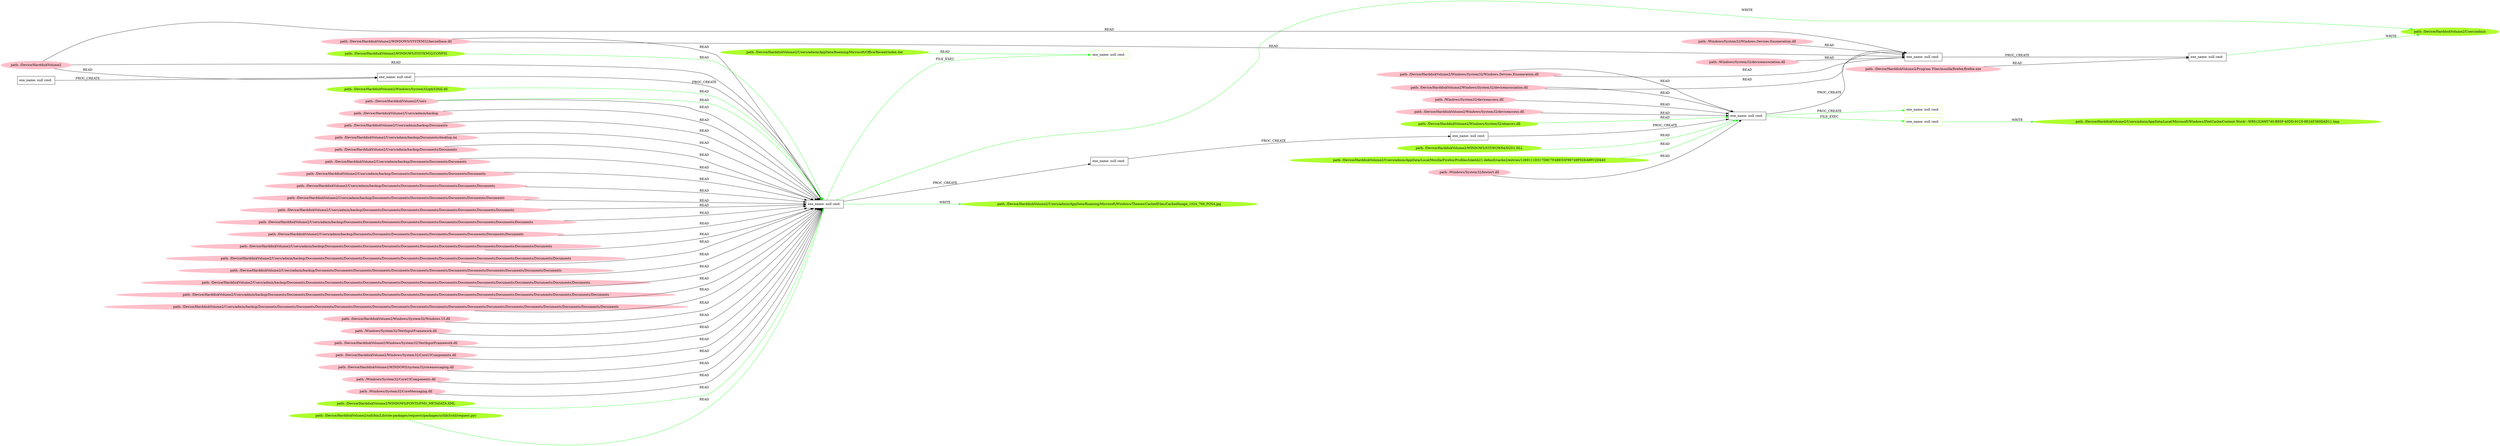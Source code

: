 digraph {
	rankdir=LR
	41 [label="exe_name: null cmd: " color=black shape=box style=solid]
	74 [label="exe_name: null cmd: " color=greenyellow shape=box style=solid]
	41 -> 74 [label=FILE_EXEC color=green]
	23 [label="exe_name: null cmd: " color=black shape=box style=solid]
	82 [label="exe_name: null cmd: " color=greenyellow shape=box style=solid]
	23 -> 82 [label=FILE_EXEC color=green]
	5 [label="exe_name: null cmd: " color=black shape=box style=solid]
	49 [label="exe_name: null cmd: " color=black shape=box style=solid]
	5 -> 49 [label=PROC_CREATE color=black]
	56 [label="path: /Device/HarddiskVolume2" color=pink shape=oval style=filled]
	49 [label="exe_name: null cmd: " color=black shape=box style=solid]
	56 -> 49 [label=READ color=black]
	49 [label="exe_name: null cmd: " color=black shape=box style=solid]
	41 [label="exe_name: null cmd: " color=black shape=box style=solid]
	49 -> 41 [label=PROC_CREATE color=black]
	56 [label="path: /Device/HarddiskVolume2" color=pink shape=oval style=filled]
	41 [label="exe_name: null cmd: " color=black shape=box style=solid]
	56 -> 41 [label=READ color=black]
	50 [label="path: /Device/HarddiskVolume2/Users" color=pink shape=oval style=filled]
	41 [label="exe_name: null cmd: " color=black shape=box style=solid]
	50 -> 41 [label=READ color=black]
	47 [label="path: /Device/HarddiskVolume2/Users/admin/backup" color=pink shape=oval style=filled]
	41 [label="exe_name: null cmd: " color=black shape=box style=solid]
	47 -> 41 [label=READ color=black]
	45 [label="path: /Device/HarddiskVolume2/Users/admin/backup/Documents" color=pink shape=oval style=filled]
	41 [label="exe_name: null cmd: " color=black shape=box style=solid]
	45 -> 41 [label=READ color=black]
	14 [label="path: /Device/HarddiskVolume2/Users/admin/backup/Documents/desktop.ini" color=pink shape=oval style=filled]
	41 [label="exe_name: null cmd: " color=black shape=box style=solid]
	14 -> 41 [label=READ color=black]
	3 [label="path: /Device/HarddiskVolume2/Users/admin/backup/Documents/Documents" color=pink shape=oval style=filled]
	41 [label="exe_name: null cmd: " color=black shape=box style=solid]
	3 -> 41 [label=READ color=black]
	6 [label="path: /Device/HarddiskVolume2/Users/admin/backup/Documents/Documents/Documents" color=pink shape=oval style=filled]
	41 [label="exe_name: null cmd: " color=black shape=box style=solid]
	6 -> 41 [label=READ color=black]
	52 [label="path: /Device/HarddiskVolume2/Users/admin/backup/Documents/Documents/Documents/Documents/Documents" color=pink shape=oval style=filled]
	41 [label="exe_name: null cmd: " color=black shape=box style=solid]
	52 -> 41 [label=READ color=black]
	4 [label="path: /Device/HarddiskVolume2/Users/admin/backup/Documents/Documents/Documents/Documents/Documents/Documents" color=pink shape=oval style=filled]
	41 [label="exe_name: null cmd: " color=black shape=box style=solid]
	4 -> 41 [label=READ color=black]
	29 [label="path: /Device/HarddiskVolume2/Users/admin/backup/Documents/Documents/Documents/Documents/Documents/Documents/Documents" color=pink shape=oval style=filled]
	41 [label="exe_name: null cmd: " color=black shape=box style=solid]
	29 -> 41 [label=READ color=black]
	33 [label="path: /Device/HarddiskVolume2/Users/admin/backup/Documents/Documents/Documents/Documents/Documents/Documents/Documents/Documents" color=pink shape=oval style=filled]
	41 [label="exe_name: null cmd: " color=black shape=box style=solid]
	33 -> 41 [label=READ color=black]
	35 [label="path: /Device/HarddiskVolume2/Users/admin/backup/Documents/Documents/Documents/Documents/Documents/Documents/Documents/Documents/Documents/Documents" color=pink shape=oval style=filled]
	41 [label="exe_name: null cmd: " color=black shape=box style=solid]
	35 -> 41 [label=READ color=black]
	39 [label="path: /Device/HarddiskVolume2/Users/admin/backup/Documents/Documents/Documents/Documents/Documents/Documents/Documents/Documents/Documents" color=pink shape=oval style=filled]
	41 [label="exe_name: null cmd: " color=black shape=box style=solid]
	39 -> 41 [label=READ color=black]
	34 [label="path: /Device/HarddiskVolume2/Users/admin/backup/Documents/Documents/Documents/Documents/Documents/Documents/Documents/Documents/Documents/Documents/Documents/Documents" color=pink shape=oval style=filled]
	41 [label="exe_name: null cmd: " color=black shape=box style=solid]
	34 -> 41 [label=READ color=black]
	10 [label="path: /Device/HarddiskVolume2/Users/admin/backup/Documents/Documents/Documents/Documents/Documents/Documents/Documents/Documents/Documents/Documents/Documents/Documents/Documents/Documents" color=pink shape=oval style=filled]
	41 [label="exe_name: null cmd: " color=black shape=box style=solid]
	10 -> 41 [label=READ color=black]
	27 [label="path: /Device/HarddiskVolume2/Users/admin/backup/Documents/Documents/Documents/Documents/Documents/Documents/Documents/Documents/Documents/Documents/Documents/Documents/Documents" color=pink shape=oval style=filled]
	41 [label="exe_name: null cmd: " color=black shape=box style=solid]
	27 -> 41 [label=READ color=black]
	44 [label="path: /Device/HarddiskVolume2/Users/admin/backup/Documents/Documents/Documents/Documents/Documents/Documents/Documents/Documents/Documents/Documents/Documents/Documents/Documents/Documents/Documents/Documents" color=pink shape=oval style=filled]
	41 [label="exe_name: null cmd: " color=black shape=box style=solid]
	44 -> 41 [label=READ color=black]
	8 [label="path: /Device/HarddiskVolume2/Users/admin/backup/Documents/Documents/Documents/Documents/Documents/Documents/Documents/Documents/Documents/Documents/Documents/Documents/Documents/Documents/Documents/Documents/Documents/Documents" color=pink shape=oval style=filled]
	41 [label="exe_name: null cmd: " color=black shape=box style=solid]
	8 -> 41 [label=READ color=black]
	9 [label="path: /Device/HarddiskVolume2/Users/admin/backup/Documents/Documents/Documents/Documents/Documents/Documents/Documents/Documents/Documents/Documents/Documents/Documents/Documents/Documents/Documents/Documents/Documents/Documents/Documents" color=pink shape=oval style=filled]
	41 [label="exe_name: null cmd: " color=black shape=box style=solid]
	9 -> 41 [label=READ color=black]
	26 [label="path: /Device/HarddiskVolume2/Windows/System32/Windows.UI.dll" color=pink shape=oval style=filled]
	41 [label="exe_name: null cmd: " color=black shape=box style=solid]
	26 -> 41 [label=READ color=black]
	11 [label="path: /Windows/System32/TextInputFramework.dll" color=pink shape=oval style=filled]
	41 [label="exe_name: null cmd: " color=black shape=box style=solid]
	11 -> 41 [label=READ color=black]
	31 [label="path: /Device/HarddiskVolume2/Windows/System32/TextInputFramework.dll" color=pink shape=oval style=filled]
	41 [label="exe_name: null cmd: " color=black shape=box style=solid]
	31 -> 41 [label=READ color=black]
	37 [label="path: /Device/HarddiskVolume2/Windows/System32/CoreUIComponents.dll" color=pink shape=oval style=filled]
	41 [label="exe_name: null cmd: " color=black shape=box style=solid]
	37 -> 41 [label=READ color=black]
	51 [label="path: /Device/HarddiskVolume2/WINDOWS/system32/coremessaging.dll" color=pink shape=oval style=filled]
	41 [label="exe_name: null cmd: " color=black shape=box style=solid]
	51 -> 41 [label=READ color=black]
	7 [label="path: /Windows/System32/CoreUIComponents.dll" color=pink shape=oval style=filled]
	41 [label="exe_name: null cmd: " color=black shape=box style=solid]
	7 -> 41 [label=READ color=black]
	42 [label="path: /Windows/System32/CoreMessaging.dll" color=pink shape=oval style=filled]
	41 [label="exe_name: null cmd: " color=black shape=box style=solid]
	42 -> 41 [label=READ color=black]
	54 [label="path: /Device/HarddiskVolume2/WINDOWS/SYSTEM32/kernelbase.dll" color=pink shape=oval style=filled]
	41 [label="exe_name: null cmd: " color=black shape=box style=solid]
	54 -> 41 [label=READ color=black]
	41 [label="exe_name: null cmd: " color=black shape=box style=solid]
	40 [label="exe_name: null cmd: " color=black shape=box style=solid]
	41 -> 40 [label=PROC_CREATE color=black]
	40 [label="exe_name: null cmd: " color=black shape=box style=solid]
	28 [label="exe_name: null cmd: " color=black shape=box style=solid]
	40 -> 28 [label=PROC_CREATE color=black]
	28 [label="exe_name: null cmd: " color=black shape=box style=solid]
	23 [label="exe_name: null cmd: " color=black shape=box style=solid]
	28 -> 23 [label=PROC_CREATE color=black]
	64 [label="path: /Device/HarddiskVolume2/Windows/System32/Windows.Devices.Enumeration.dll" color=pink shape=oval style=filled]
	23 [label="exe_name: null cmd: " color=black shape=box style=solid]
	64 -> 23 [label=READ color=black]
	30 [label="path: /Windows/System32/biwinrt.dll" color=pink shape=oval style=filled]
	23 [label="exe_name: null cmd: " color=black shape=box style=solid]
	30 -> 23 [label=READ color=black]
	60 [label="path: /Device/HarddiskVolume2/Windows/System32/deviceassociation.dll" color=pink shape=oval style=filled]
	23 [label="exe_name: null cmd: " color=black shape=box style=solid]
	60 -> 23 [label=READ color=black]
	32 [label="path: /Windows/System32/deviceaccess.dll" color=pink shape=oval style=filled]
	23 [label="exe_name: null cmd: " color=black shape=box style=solid]
	32 -> 23 [label=READ color=black]
	36 [label="path: /Device/HarddiskVolume2/Windows/System32/deviceaccess.dll" color=pink shape=oval style=filled]
	23 [label="exe_name: null cmd: " color=black shape=box style=solid]
	36 -> 23 [label=READ color=black]
	71 [label="path: /Device/HarddiskVolume2/WINDOWS/FONTS/FMS_METADATA.XML" color=greenyellow shape=oval style=filled]
	41 [label="exe_name: null cmd: " color=black shape=box style=solid]
	71 -> 41 [label=READ color=green]
	41 [label="exe_name: null cmd: " color=black shape=box style=solid]
	76 [label="path: /Device/HarddiskVolume2/Users/admin/AppData/Roaming/Microsoft/Windows/Themes/CachedFiles/CachedImage_1024_768_POS4.jpg" color=greenyellow shape=oval style=filled]
	41 -> 76 [label=WRITE color=green]
	80 [label="path: /Device/HarddiskVolume2/Windows/System32/oleaccrc.dll" color=greenyellow shape=oval style=filled]
	23 [label="exe_name: null cmd: " color=black shape=box style=solid]
	80 -> 23 [label=READ color=green]
	23 [label="exe_name: null cmd: " color=black shape=box style=solid]
	21 [label="exe_name: null cmd: " color=black shape=box style=solid]
	23 -> 21 [label=PROC_CREATE color=black]
	56 [label="path: /Device/HarddiskVolume2" color=pink shape=oval style=filled]
	21 [label="exe_name: null cmd: " color=black shape=box style=solid]
	56 -> 21 [label=READ color=black]
	60 [label="path: /Device/HarddiskVolume2/Windows/System32/deviceassociation.dll" color=pink shape=oval style=filled]
	21 [label="exe_name: null cmd: " color=black shape=box style=solid]
	60 -> 21 [label=READ color=black]
	64 [label="path: /Device/HarddiskVolume2/Windows/System32/Windows.Devices.Enumeration.dll" color=pink shape=oval style=filled]
	21 [label="exe_name: null cmd: " color=black shape=box style=solid]
	64 -> 21 [label=READ color=black]
	67 [label="path: /Windows/System32/Windows.Devices.Enumeration.dll" color=pink shape=oval style=filled]
	21 [label="exe_name: null cmd: " color=black shape=box style=solid]
	67 -> 21 [label=READ color=black]
	54 [label="path: /Device/HarddiskVolume2/WINDOWS/SYSTEM32/kernelbase.dll" color=pink shape=oval style=filled]
	21 [label="exe_name: null cmd: " color=black shape=box style=solid]
	54 -> 21 [label=READ color=black]
	62 [label="path: /Windows/System32/deviceassociation.dll" color=pink shape=oval style=filled]
	21 [label="exe_name: null cmd: " color=black shape=box style=solid]
	62 -> 21 [label=READ color=black]
	50 [label="path: /Device/HarddiskVolume2/Users" color=pink shape=oval style=filled]
	41 [label="exe_name: null cmd: " color=black shape=box style=solid]
	50 -> 41 [label=READ color=green]
	21 [label="exe_name: null cmd: " color=black shape=box style=solid]
	0 [label="exe_name: null cmd: " color=black shape=box style=solid]
	21 -> 0 [label=PROC_CREATE color=black]
	22 [label="path: /Device/HarddiskVolume2/Program Files/mozilla/firefox/firefox.exe" color=pink shape=oval style=filled]
	0 [label="exe_name: null cmd: " color=black shape=box style=solid]
	22 -> 0 [label=READ color=black]
	70 [label="path: /Device/HarddiskVolume2/salt/bin/Lib/site-packages/requests/packages/urllib3/util/request.pyc" color=greenyellow shape=oval style=filled]
	41 [label="exe_name: null cmd: " color=black shape=box style=solid]
	70 -> 41 [label=READ color=green]
	72 [label="path: /Device/HarddiskVolume2/WINDOWS/SYSTEM32/CONFIG" color=greenyellow shape=oval style=filled]
	41 [label="exe_name: null cmd: " color=black shape=box style=solid]
	72 -> 41 [label=READ color=green]
	0 [label="exe_name: null cmd: " color=black shape=box style=solid]
	77 [label="path: /Device/HarddiskVolume2/Users/admin" color=greenyellow shape=oval style=filled]
	0 -> 77 [label=WRITE color=green]
	79 [label="path: /Device/HarddiskVolume2/WINDOWS/SYSWOW64/D2D1.DLL" color=greenyellow shape=oval style=filled]
	23 [label="exe_name: null cmd: " color=black shape=box style=solid]
	79 -> 23 [label=READ color=green]
	73 [label="path: /Device/HarddiskVolume2/Windows/System32/gdi32full.dll" color=greenyellow shape=oval style=filled]
	41 [label="exe_name: null cmd: " color=black shape=box style=solid]
	73 -> 41 [label=READ color=green]
	41 [label="exe_name: null cmd: " color=black shape=box style=solid]
	77 [label="path: /Device/HarddiskVolume2/Users/admin" color=greenyellow shape=oval style=filled]
	41 -> 77 [label=WRITE color=green]
	82 [label="exe_name: null cmd: " color=greenyellow shape=box style=solid]
	83 [label="path: /Device/HarddiskVolume2/Users/admin/AppData/Local/Microsoft/Windows/INetCache/Content.Word/~WRS{52695740-B95F-40DD-91C0-9E24F360DAD1}.tmp" color=greenyellow shape=oval style=filled]
	82 -> 83 [label=WRITE color=green]
	23 [label="exe_name: null cmd: " color=black shape=box style=solid]
	81 [label="exe_name: null cmd: " color=greenyellow shape=box style=solid]
	23 -> 81 [label=PROC_CREATE color=green]
	75 [label="path: /Device/HarddiskVolume2/Users/admin/AppData/Roaming/Microsoft/Office/Recent/index.dat" color=greenyellow shape=oval style=filled]
	74 [label="exe_name: null cmd: " color=greenyellow shape=box style=solid]
	75 -> 74 [label=READ color=green]
	78 [label="path: /Device/HarddiskVolume2/Users/admin/AppData/Local/Mozilla/Firefox/Profiles/lxkehh21.default/cache2/entries/1269111D317D8C7F4BE55F99749F92EA9FC2D440" color=greenyellow shape=oval style=filled]
	23 [label="exe_name: null cmd: " color=black shape=box style=solid]
	78 -> 23 [label=READ color=green]
}
